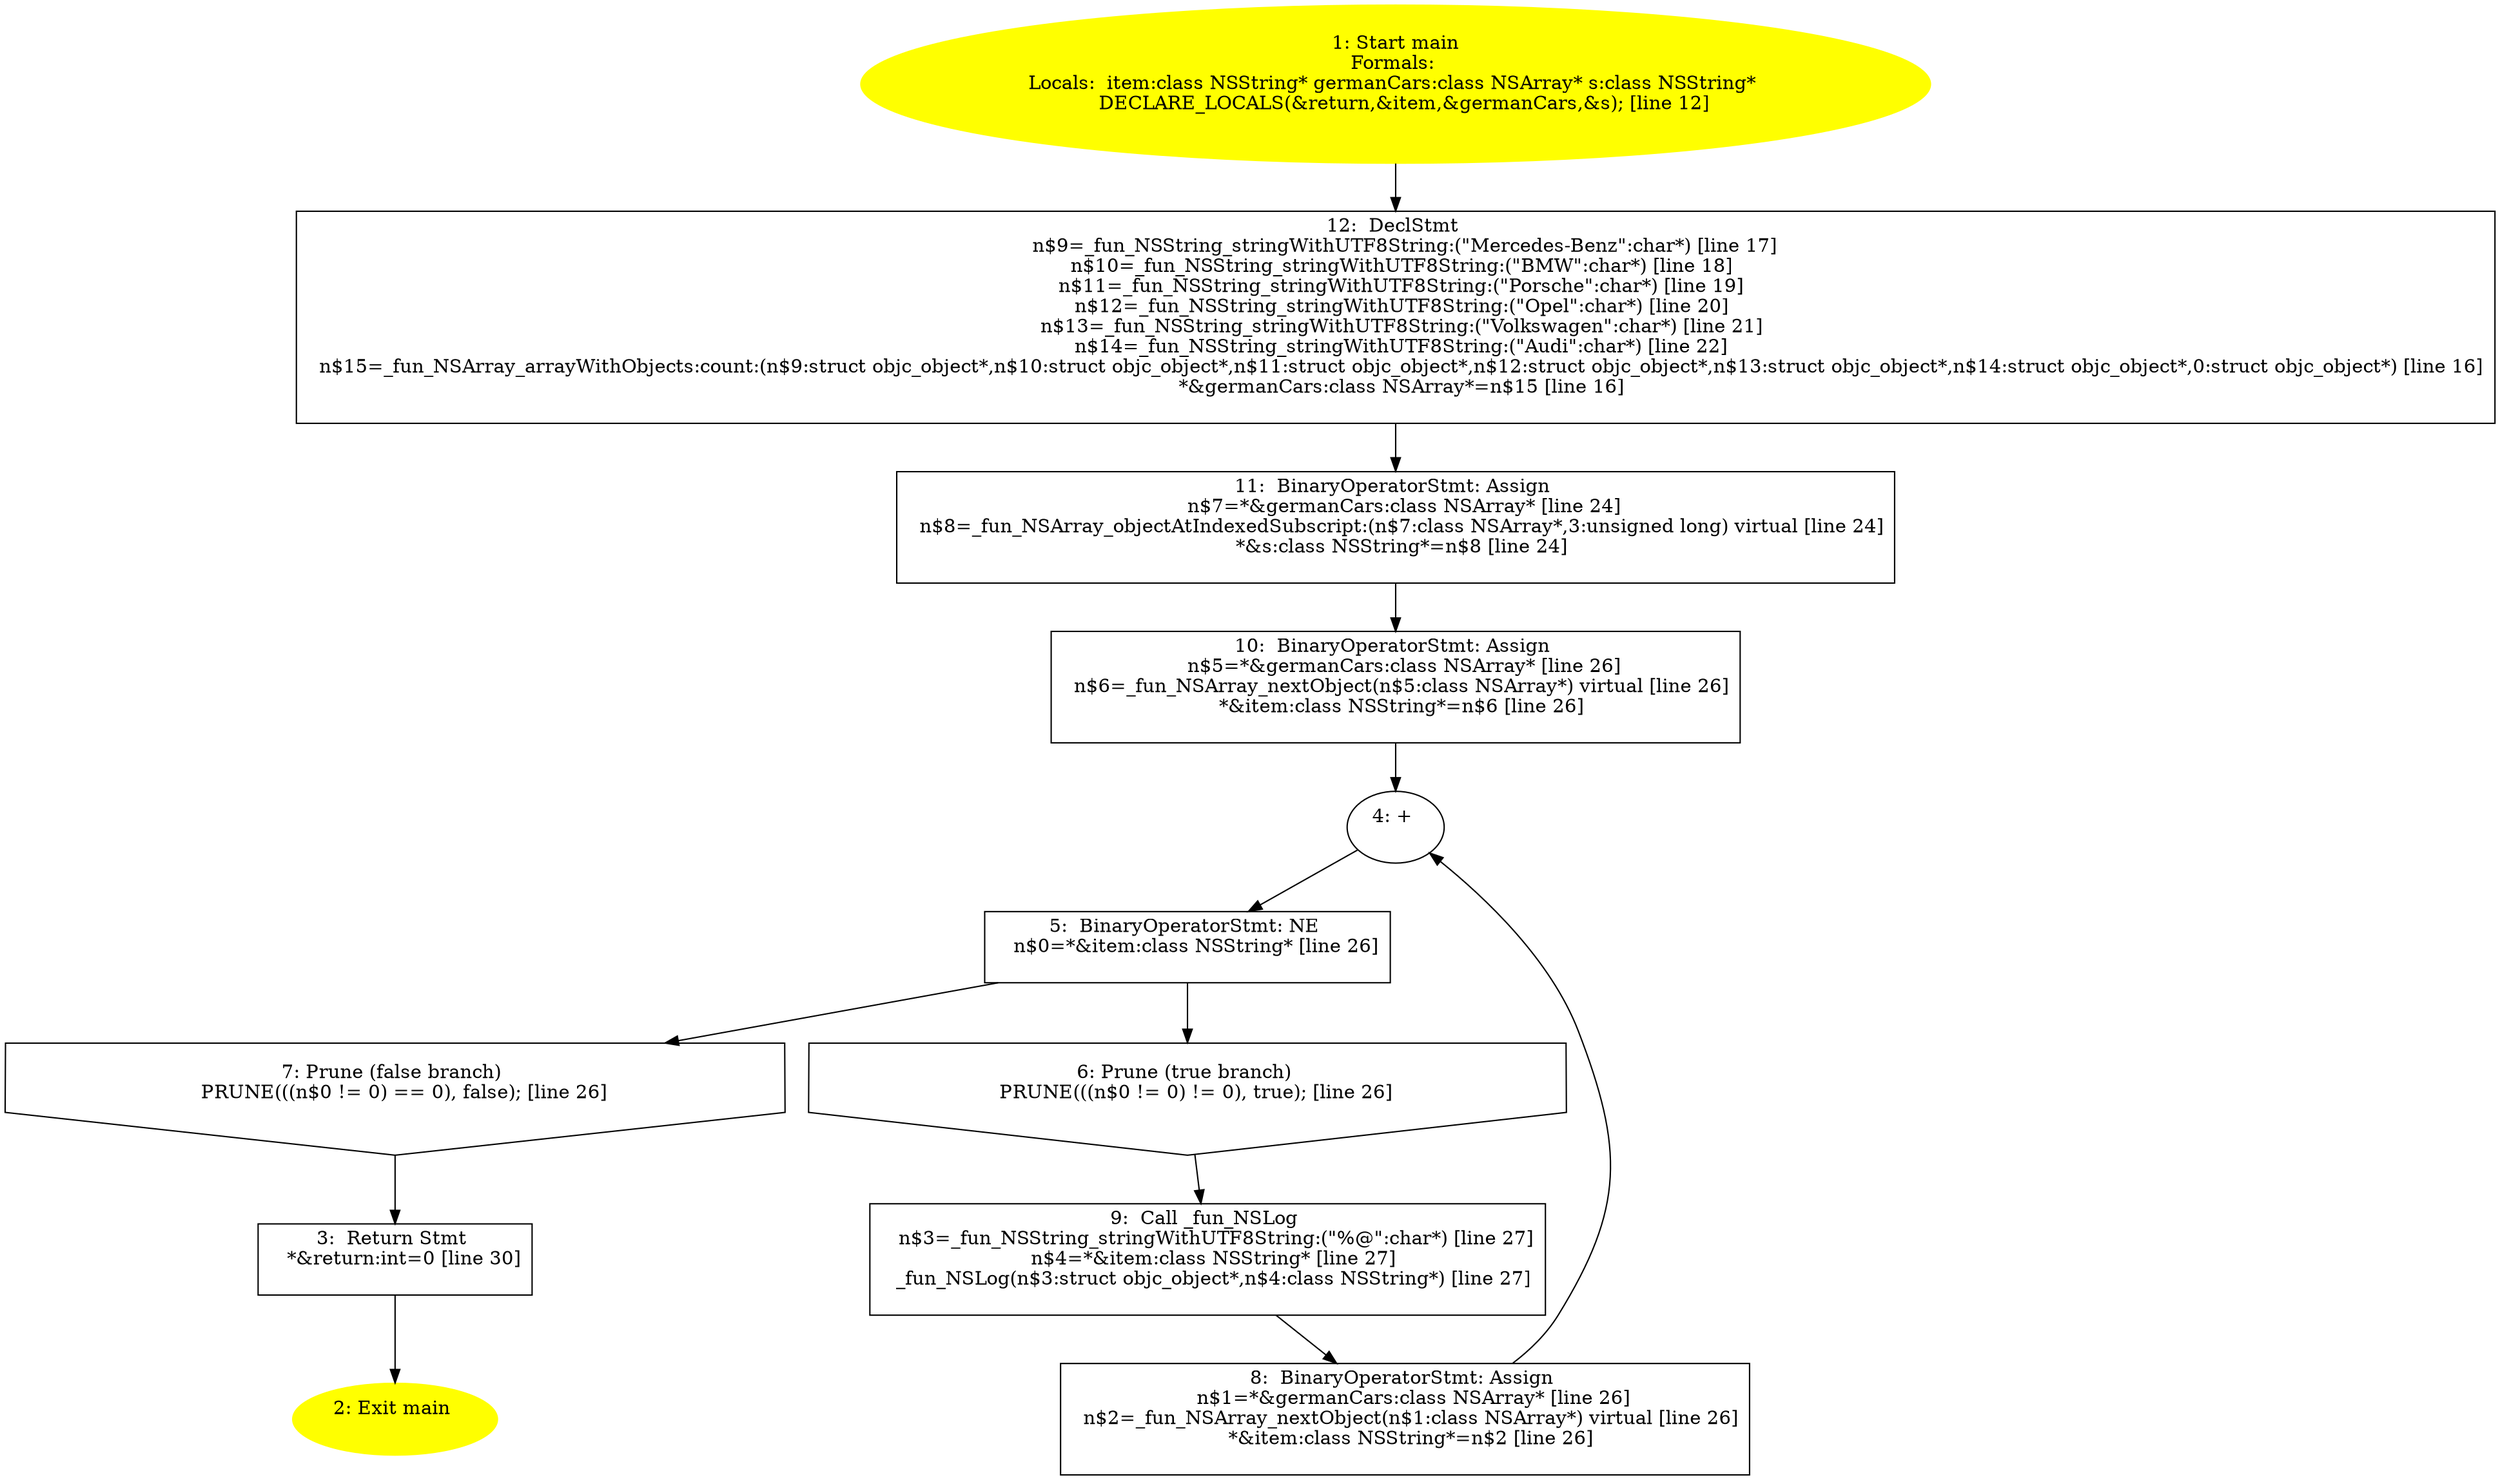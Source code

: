 /* @generated */
digraph iCFG {
"main.fad58de7366495db4650cfefac2fcd61_1" [label="1: Start main\nFormals: \nLocals:  item:class NSString* germanCars:class NSArray* s:class NSString* \n   DECLARE_LOCALS(&return,&item,&germanCars,&s); [line 12]\n " color=yellow style=filled]
	

	 "main.fad58de7366495db4650cfefac2fcd61_1" -> "main.fad58de7366495db4650cfefac2fcd61_12" ;
"main.fad58de7366495db4650cfefac2fcd61_2" [label="2: Exit main \n  " color=yellow style=filled]
	

"main.fad58de7366495db4650cfefac2fcd61_3" [label="3:  Return Stmt \n   *&return:int=0 [line 30]\n " shape="box"]
	

	 "main.fad58de7366495db4650cfefac2fcd61_3" -> "main.fad58de7366495db4650cfefac2fcd61_2" ;
"main.fad58de7366495db4650cfefac2fcd61_4" [label="4: + \n  " ]
	

	 "main.fad58de7366495db4650cfefac2fcd61_4" -> "main.fad58de7366495db4650cfefac2fcd61_5" ;
"main.fad58de7366495db4650cfefac2fcd61_5" [label="5:  BinaryOperatorStmt: NE \n   n$0=*&item:class NSString* [line 26]\n " shape="box"]
	

	 "main.fad58de7366495db4650cfefac2fcd61_5" -> "main.fad58de7366495db4650cfefac2fcd61_6" ;
	 "main.fad58de7366495db4650cfefac2fcd61_5" -> "main.fad58de7366495db4650cfefac2fcd61_7" ;
"main.fad58de7366495db4650cfefac2fcd61_6" [label="6: Prune (true branch) \n   PRUNE(((n$0 != 0) != 0), true); [line 26]\n " shape="invhouse"]
	

	 "main.fad58de7366495db4650cfefac2fcd61_6" -> "main.fad58de7366495db4650cfefac2fcd61_9" ;
"main.fad58de7366495db4650cfefac2fcd61_7" [label="7: Prune (false branch) \n   PRUNE(((n$0 != 0) == 0), false); [line 26]\n " shape="invhouse"]
	

	 "main.fad58de7366495db4650cfefac2fcd61_7" -> "main.fad58de7366495db4650cfefac2fcd61_3" ;
"main.fad58de7366495db4650cfefac2fcd61_8" [label="8:  BinaryOperatorStmt: Assign \n   n$1=*&germanCars:class NSArray* [line 26]\n  n$2=_fun_NSArray_nextObject(n$1:class NSArray*) virtual [line 26]\n  *&item:class NSString*=n$2 [line 26]\n " shape="box"]
	

	 "main.fad58de7366495db4650cfefac2fcd61_8" -> "main.fad58de7366495db4650cfefac2fcd61_4" ;
"main.fad58de7366495db4650cfefac2fcd61_9" [label="9:  Call _fun_NSLog \n   n$3=_fun_NSString_stringWithUTF8String:(\"%@\":char*) [line 27]\n  n$4=*&item:class NSString* [line 27]\n  _fun_NSLog(n$3:struct objc_object*,n$4:class NSString*) [line 27]\n " shape="box"]
	

	 "main.fad58de7366495db4650cfefac2fcd61_9" -> "main.fad58de7366495db4650cfefac2fcd61_8" ;
"main.fad58de7366495db4650cfefac2fcd61_10" [label="10:  BinaryOperatorStmt: Assign \n   n$5=*&germanCars:class NSArray* [line 26]\n  n$6=_fun_NSArray_nextObject(n$5:class NSArray*) virtual [line 26]\n  *&item:class NSString*=n$6 [line 26]\n " shape="box"]
	

	 "main.fad58de7366495db4650cfefac2fcd61_10" -> "main.fad58de7366495db4650cfefac2fcd61_4" ;
"main.fad58de7366495db4650cfefac2fcd61_11" [label="11:  BinaryOperatorStmt: Assign \n   n$7=*&germanCars:class NSArray* [line 24]\n  n$8=_fun_NSArray_objectAtIndexedSubscript:(n$7:class NSArray*,3:unsigned long) virtual [line 24]\n  *&s:class NSString*=n$8 [line 24]\n " shape="box"]
	

	 "main.fad58de7366495db4650cfefac2fcd61_11" -> "main.fad58de7366495db4650cfefac2fcd61_10" ;
"main.fad58de7366495db4650cfefac2fcd61_12" [label="12:  DeclStmt \n   n$9=_fun_NSString_stringWithUTF8String:(\"Mercedes-Benz\":char*) [line 17]\n  n$10=_fun_NSString_stringWithUTF8String:(\"BMW\":char*) [line 18]\n  n$11=_fun_NSString_stringWithUTF8String:(\"Porsche\":char*) [line 19]\n  n$12=_fun_NSString_stringWithUTF8String:(\"Opel\":char*) [line 20]\n  n$13=_fun_NSString_stringWithUTF8String:(\"Volkswagen\":char*) [line 21]\n  n$14=_fun_NSString_stringWithUTF8String:(\"Audi\":char*) [line 22]\n  n$15=_fun_NSArray_arrayWithObjects:count:(n$9:struct objc_object*,n$10:struct objc_object*,n$11:struct objc_object*,n$12:struct objc_object*,n$13:struct objc_object*,n$14:struct objc_object*,0:struct objc_object*) [line 16]\n  *&germanCars:class NSArray*=n$15 [line 16]\n " shape="box"]
	

	 "main.fad58de7366495db4650cfefac2fcd61_12" -> "main.fad58de7366495db4650cfefac2fcd61_11" ;
}
